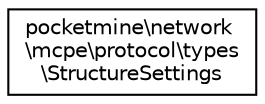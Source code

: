digraph "Graphical Class Hierarchy"
{
 // INTERACTIVE_SVG=YES
 // LATEX_PDF_SIZE
  edge [fontname="Helvetica",fontsize="10",labelfontname="Helvetica",labelfontsize="10"];
  node [fontname="Helvetica",fontsize="10",shape=record];
  rankdir="LR";
  Node0 [label="pocketmine\\network\l\\mcpe\\protocol\\types\l\\StructureSettings",height=0.2,width=0.4,color="black", fillcolor="white", style="filled",URL="$d0/d65/classpocketmine_1_1network_1_1mcpe_1_1protocol_1_1types_1_1_structure_settings.html",tooltip=" "];
}
